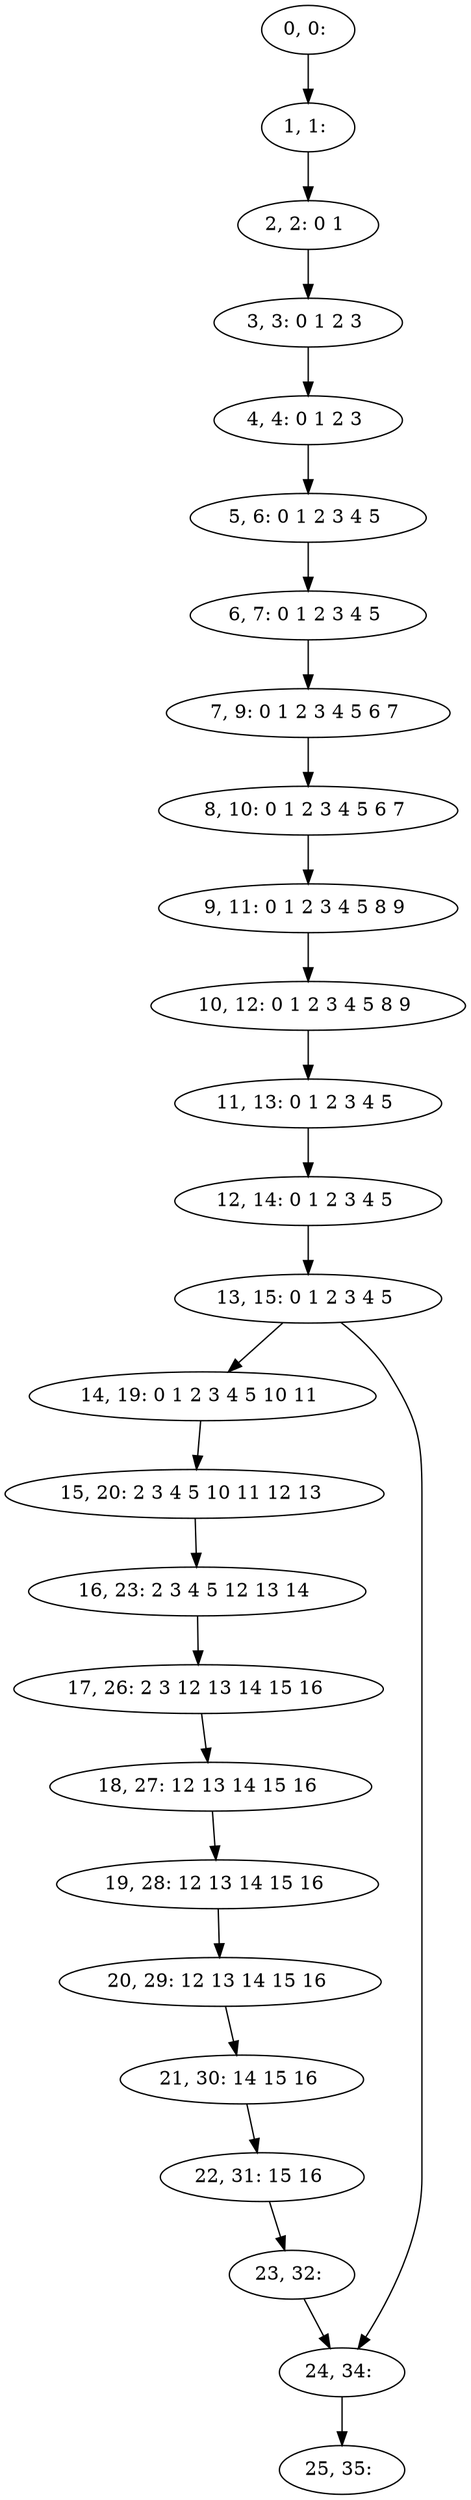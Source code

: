 digraph G {
0[label="0, 0: "];
1[label="1, 1: "];
2[label="2, 2: 0 1 "];
3[label="3, 3: 0 1 2 3 "];
4[label="4, 4: 0 1 2 3 "];
5[label="5, 6: 0 1 2 3 4 5 "];
6[label="6, 7: 0 1 2 3 4 5 "];
7[label="7, 9: 0 1 2 3 4 5 6 7 "];
8[label="8, 10: 0 1 2 3 4 5 6 7 "];
9[label="9, 11: 0 1 2 3 4 5 8 9 "];
10[label="10, 12: 0 1 2 3 4 5 8 9 "];
11[label="11, 13: 0 1 2 3 4 5 "];
12[label="12, 14: 0 1 2 3 4 5 "];
13[label="13, 15: 0 1 2 3 4 5 "];
14[label="14, 19: 0 1 2 3 4 5 10 11 "];
15[label="15, 20: 2 3 4 5 10 11 12 13 "];
16[label="16, 23: 2 3 4 5 12 13 14 "];
17[label="17, 26: 2 3 12 13 14 15 16 "];
18[label="18, 27: 12 13 14 15 16 "];
19[label="19, 28: 12 13 14 15 16 "];
20[label="20, 29: 12 13 14 15 16 "];
21[label="21, 30: 14 15 16 "];
22[label="22, 31: 15 16 "];
23[label="23, 32: "];
24[label="24, 34: "];
25[label="25, 35: "];
0->1 ;
1->2 ;
2->3 ;
3->4 ;
4->5 ;
5->6 ;
6->7 ;
7->8 ;
8->9 ;
9->10 ;
10->11 ;
11->12 ;
12->13 ;
13->14 ;
13->24 ;
14->15 ;
15->16 ;
16->17 ;
17->18 ;
18->19 ;
19->20 ;
20->21 ;
21->22 ;
22->23 ;
23->24 ;
24->25 ;
}
